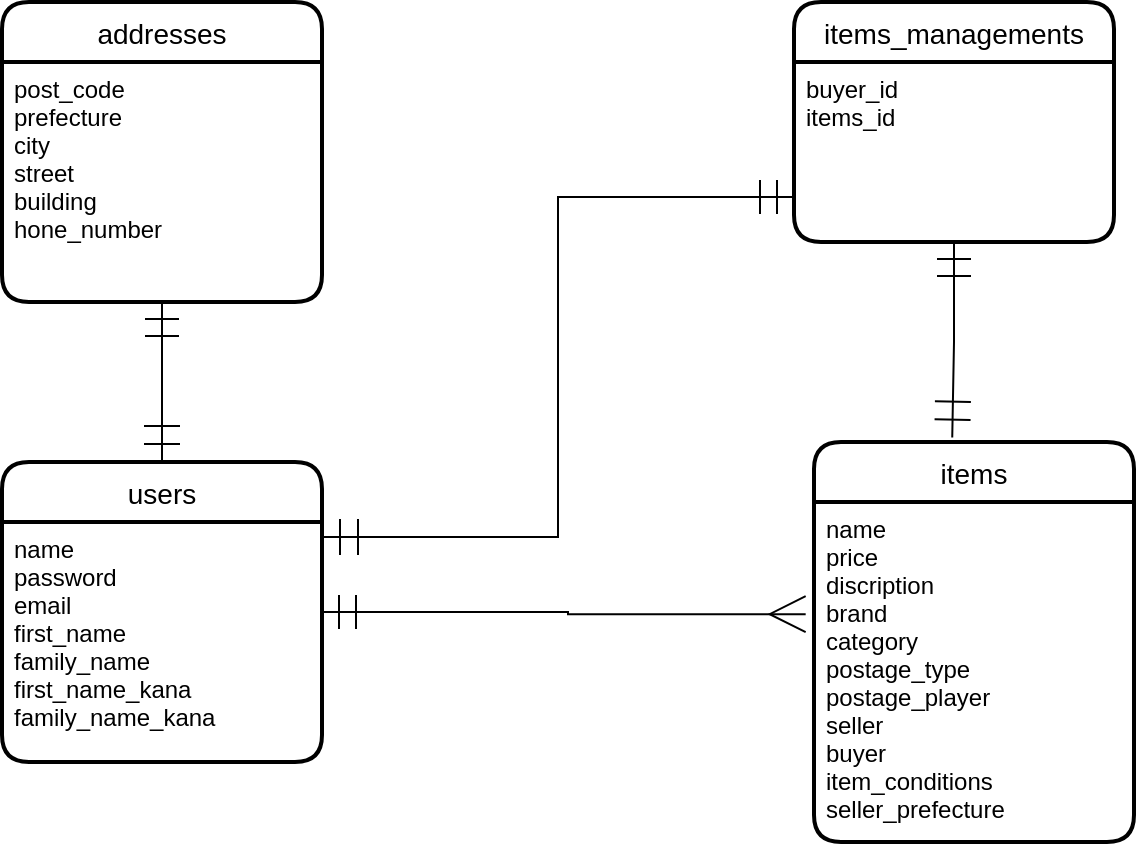 <mxfile>
    <diagram id="5RG_lh-zpAKhgMVTzkRd" name="ページ1">
        <mxGraphModel dx="900" dy="573" grid="1" gridSize="10" guides="1" tooltips="1" connect="1" arrows="1" fold="1" page="1" pageScale="1" pageWidth="827" pageHeight="1169" math="0" shadow="0">
            <root>
                <mxCell id="0"/>
                <mxCell id="1" parent="0"/>
                <mxCell id="13" style="edgeStyle=orthogonalEdgeStyle;rounded=0;orthogonalLoop=1;jettySize=auto;html=1;exitX=0.75;exitY=0;exitDx=0;exitDy=0;entryX=0.75;entryY=1;entryDx=0;entryDy=0;startArrow=ERmandOne;startFill=0;startSize=15;endArrow=ERmandOne;endFill=0;endSize=16;strokeWidth=1;" edge="1" parent="1">
                    <mxGeometry relative="1" as="geometry"/>
                </mxCell>
                <mxCell id="11" style="edgeStyle=orthogonalEdgeStyle;rounded=0;orthogonalLoop=1;jettySize=auto;html=1;exitX=1;exitY=0.5;exitDx=0;exitDy=0;entryX=0;entryY=0.25;entryDx=0;entryDy=0;startArrow=ERmandOne;startFill=0;startSize=15;endArrow=ERmany;endFill=0;endSize=16;strokeWidth=1;" edge="1" parent="1">
                    <mxGeometry relative="1" as="geometry"/>
                </mxCell>
                <mxCell id="66" style="edgeStyle=orthogonalEdgeStyle;rounded=0;orthogonalLoop=1;jettySize=auto;html=1;exitX=1;exitY=0.5;exitDx=0;exitDy=0;entryX=-0.026;entryY=0.33;entryDx=0;entryDy=0;entryPerimeter=0;startArrow=ERmandOne;startFill=0;startSize=15;endArrow=ERmany;endFill=0;endSize=16;strokeWidth=1;" edge="1" parent="1" source="57" target="60">
                    <mxGeometry relative="1" as="geometry"/>
                </mxCell>
                <mxCell id="57" value="users" style="swimlane;childLayout=stackLayout;horizontal=1;startSize=30;horizontalStack=0;rounded=1;fontSize=14;fontStyle=0;strokeWidth=2;resizeParent=0;resizeLast=1;shadow=0;dashed=0;align=center;" vertex="1" parent="1">
                    <mxGeometry x="94" y="290" width="160" height="150" as="geometry"/>
                </mxCell>
                <mxCell id="58" value="name&#10;password&#10;email&#10;first_name&#10;family_name&#10;first_name_kana&#10;family_name_kana" style="align=left;strokeColor=none;fillColor=none;spacingLeft=4;fontSize=12;verticalAlign=top;resizable=0;rotatable=0;part=1;" vertex="1" parent="57">
                    <mxGeometry y="30" width="160" height="120" as="geometry"/>
                </mxCell>
                <mxCell id="59" value="items" style="swimlane;childLayout=stackLayout;horizontal=1;startSize=30;horizontalStack=0;rounded=1;fontSize=14;fontStyle=0;strokeWidth=2;resizeParent=0;resizeLast=1;shadow=0;dashed=0;align=center;" vertex="1" parent="1">
                    <mxGeometry x="500" y="280" width="160" height="200" as="geometry"/>
                </mxCell>
                <mxCell id="60" value="name&#10;price&#10;discription&#10;brand&#10;category&#10;postage_type&#10;postage_player&#10;seller&#10;buyer&#10;item_conditions&#10;seller_prefecture" style="align=left;strokeColor=none;fillColor=none;spacingLeft=4;fontSize=12;verticalAlign=top;resizable=0;rotatable=0;part=1;" vertex="1" parent="59">
                    <mxGeometry y="30" width="160" height="170" as="geometry"/>
                </mxCell>
                <mxCell id="61" value="addresses" style="swimlane;childLayout=stackLayout;horizontal=1;startSize=30;horizontalStack=0;rounded=1;fontSize=14;fontStyle=0;strokeWidth=2;resizeParent=0;resizeLast=1;shadow=0;dashed=0;align=center;" vertex="1" parent="1">
                    <mxGeometry x="94" y="60" width="160" height="150" as="geometry"/>
                </mxCell>
                <mxCell id="62" value="post_code&#10;prefecture&#10;city&#10;street&#10;building&#10;hone_number" style="align=left;strokeColor=none;fillColor=none;spacingLeft=4;fontSize=12;verticalAlign=top;resizable=0;rotatable=0;part=1;" vertex="1" parent="61">
                    <mxGeometry y="30" width="160" height="120" as="geometry"/>
                </mxCell>
                <mxCell id="63" value="items_managements" style="swimlane;childLayout=stackLayout;horizontal=1;startSize=30;horizontalStack=0;rounded=1;fontSize=14;fontStyle=0;strokeWidth=2;resizeParent=0;resizeLast=1;shadow=0;dashed=0;align=center;" vertex="1" parent="1">
                    <mxGeometry x="490" y="60" width="160" height="120" as="geometry"/>
                </mxCell>
                <mxCell id="64" value="buyer_id&#10;items_id" style="align=left;strokeColor=none;fillColor=none;spacingLeft=4;fontSize=12;verticalAlign=top;resizable=0;rotatable=0;part=1;" vertex="1" parent="63">
                    <mxGeometry y="30" width="160" height="90" as="geometry"/>
                </mxCell>
                <mxCell id="65" style="edgeStyle=orthogonalEdgeStyle;rounded=0;orthogonalLoop=1;jettySize=auto;html=1;exitX=0.5;exitY=1;exitDx=0;exitDy=0;entryX=0.5;entryY=0;entryDx=0;entryDy=0;startArrow=ERmandOne;startFill=0;startSize=15;endArrow=ERmandOne;endFill=0;endSize=16;strokeWidth=1;" edge="1" parent="1" source="62" target="57">
                    <mxGeometry relative="1" as="geometry"/>
                </mxCell>
                <mxCell id="67" style="edgeStyle=orthogonalEdgeStyle;rounded=0;orthogonalLoop=1;jettySize=auto;html=1;exitX=0.5;exitY=1;exitDx=0;exitDy=0;entryX=0.432;entryY=-0.011;entryDx=0;entryDy=0;entryPerimeter=0;startArrow=ERmandOne;startFill=0;startSize=15;endArrow=ERmandOne;endFill=0;endSize=16;strokeWidth=1;" edge="1" parent="1" source="64" target="59">
                    <mxGeometry relative="1" as="geometry"/>
                </mxCell>
                <mxCell id="68" style="edgeStyle=orthogonalEdgeStyle;rounded=0;orthogonalLoop=1;jettySize=auto;html=1;exitX=0;exitY=0.75;exitDx=0;exitDy=0;entryX=1;entryY=0.25;entryDx=0;entryDy=0;startArrow=ERmandOne;startFill=0;startSize=15;endArrow=ERmandOne;endFill=0;endSize=16;strokeWidth=1;" edge="1" parent="1" source="64" target="57">
                    <mxGeometry relative="1" as="geometry"/>
                </mxCell>
            </root>
        </mxGraphModel>
    </diagram>
</mxfile>